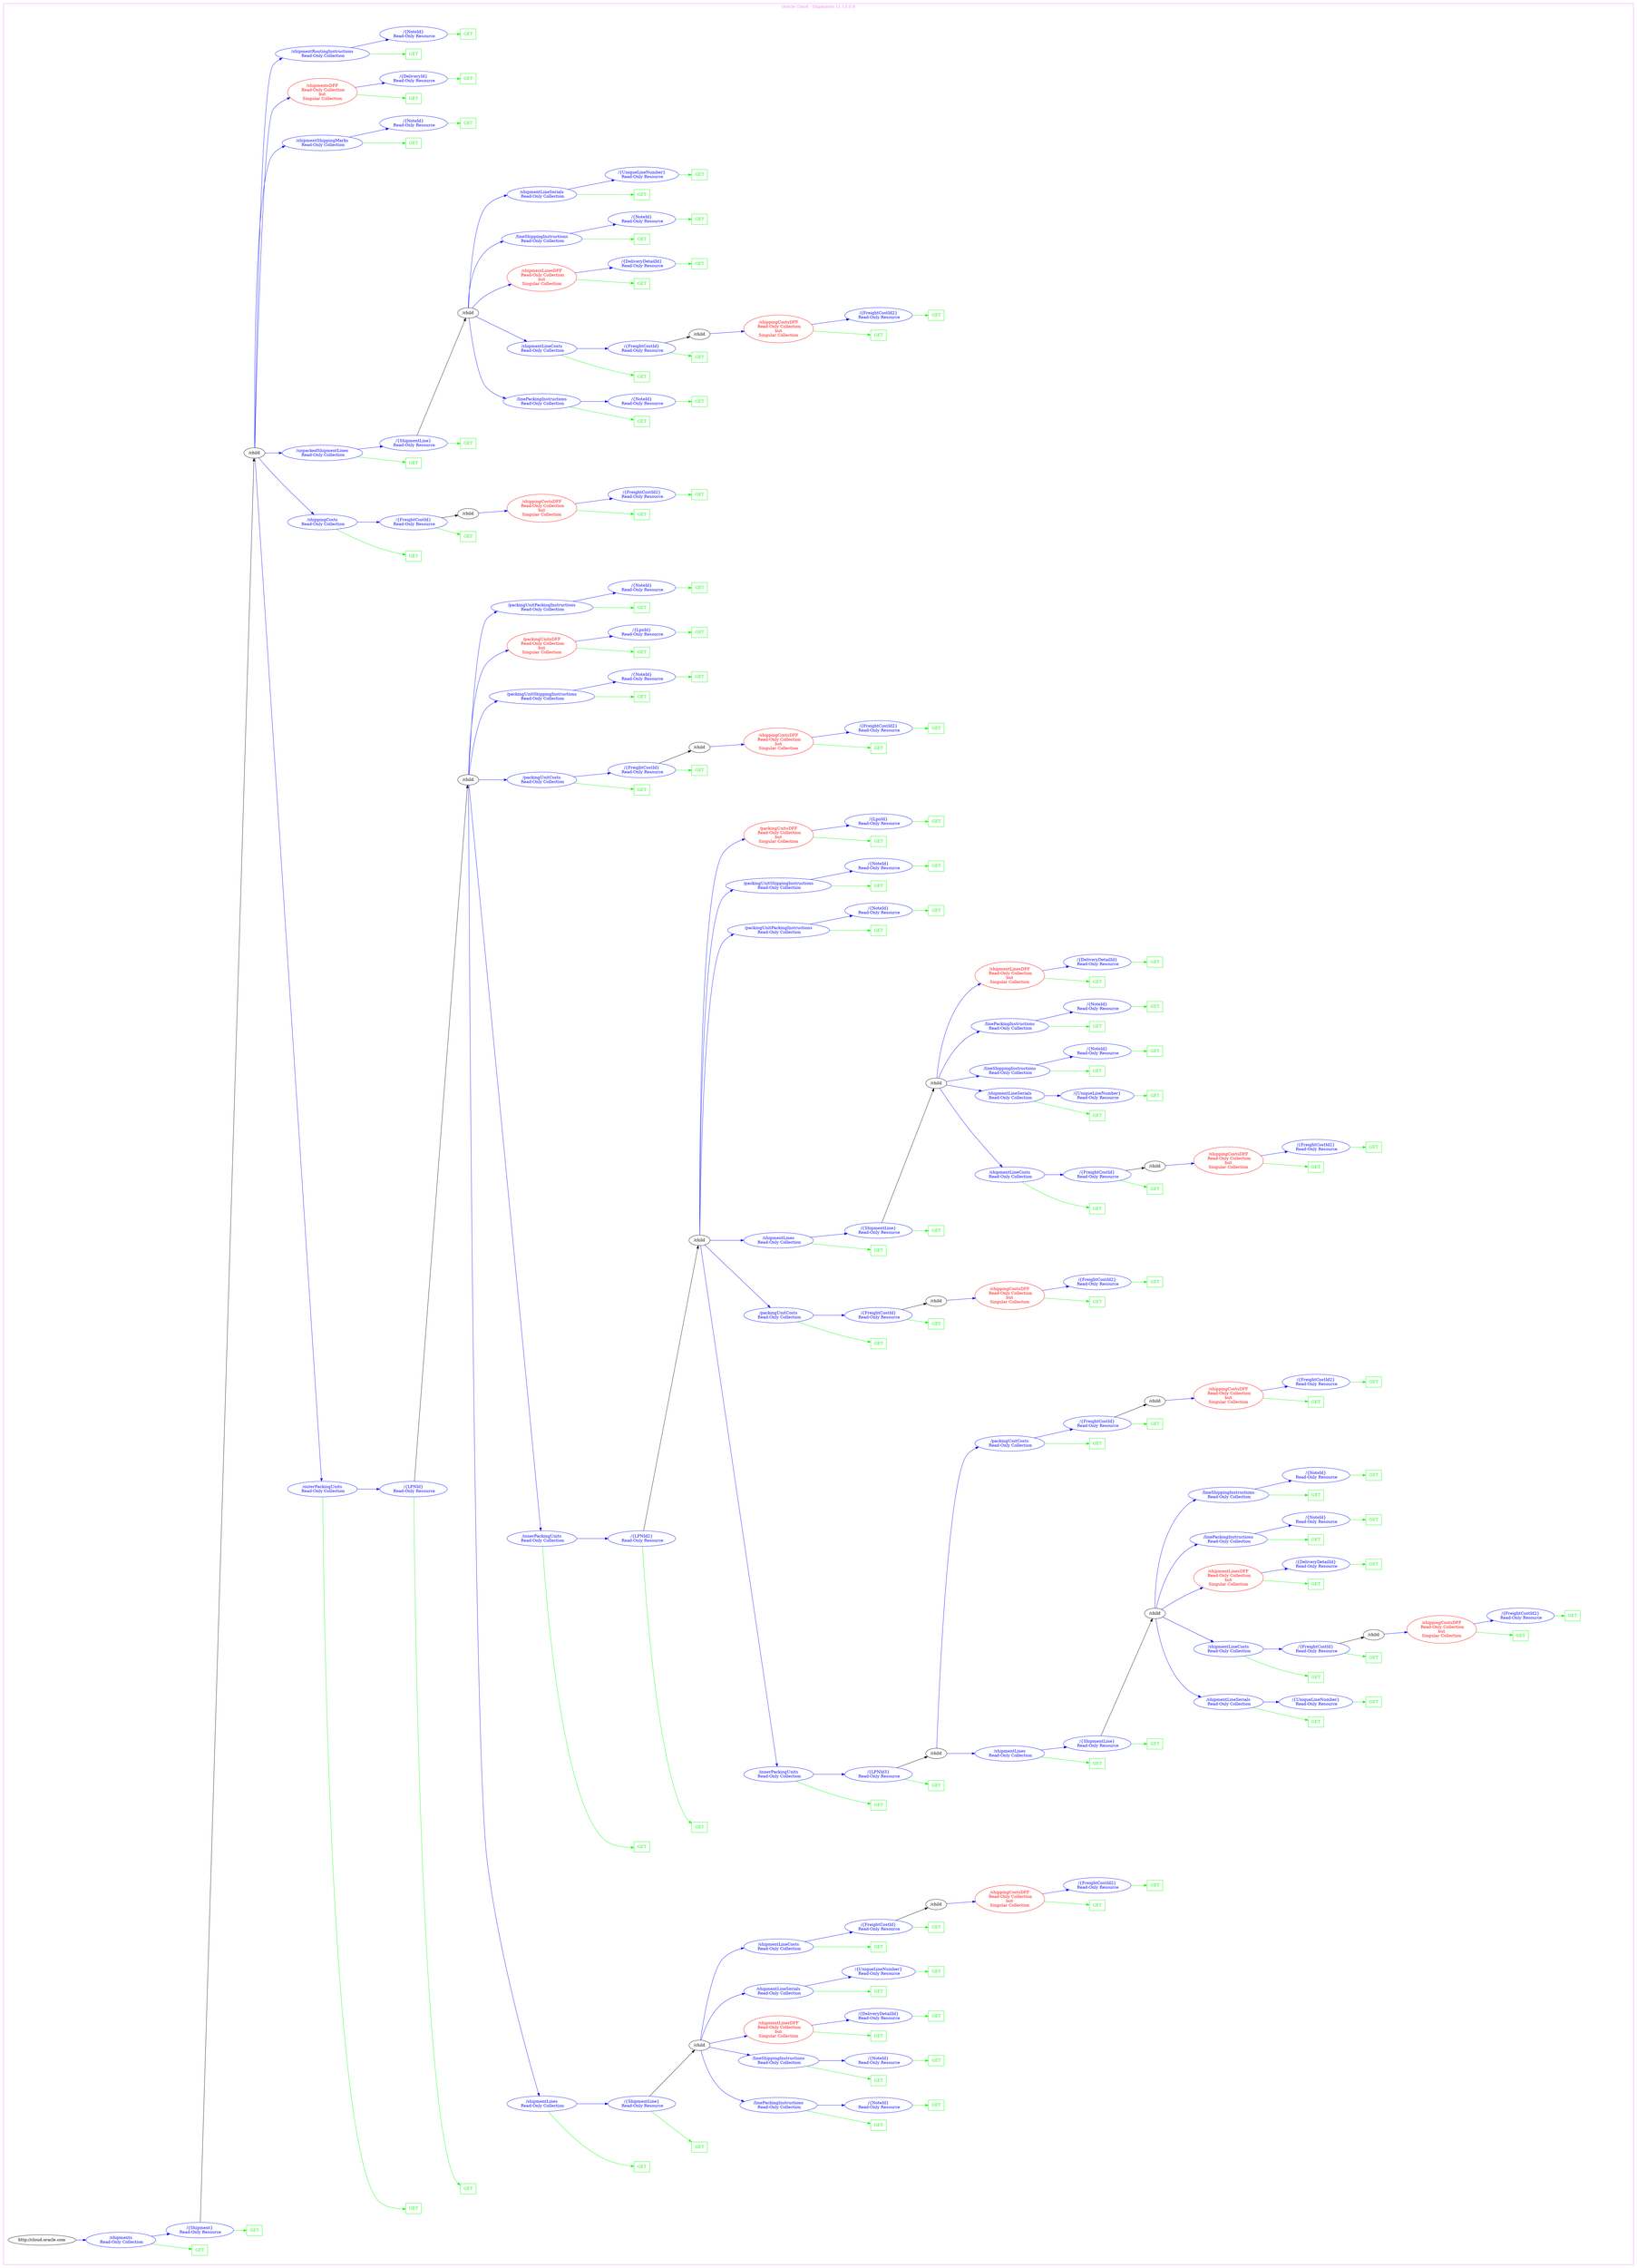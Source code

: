 digraph Cloud_Computing_REST_API {
rankdir="LR";
subgraph cluster_0 {
label="Oracle Cloud - Shipments 11.13.0.0"
color=violet
fontcolor=violet
subgraph cluster_1 {
label=""
color=white
fontcolor=white
node1 [label="http://cloud.oracle.com", shape="ellipse", color="black", fontcolor="black"]
node1 -> node2 [color="blue", fontcolor="blue"]
subgraph cluster_2 {
label=""
color=white
fontcolor=white
node2 [label="/shipments\n Read-Only Collection", shape="ellipse", color="blue", fontcolor="blue"]
node2 -> node3 [color="green", fontcolor="green"]
subgraph cluster_3 {
label=""
color=white
fontcolor=white
node3 [label="GET", shape="box", color="green", fontcolor="green"]
}
node2 -> node4 [color="blue", fontcolor="blue"]
subgraph cluster_4 {
label=""
color=white
fontcolor=white
node4 [label="/{Shipment}\n Read-Only Resource", shape="ellipse", color="blue", fontcolor="blue"]
node4 -> node5 [color="green", fontcolor="green"]
subgraph cluster_5 {
label=""
color=white
fontcolor=white
node5 [label="GET", shape="box", color="green", fontcolor="green"]
}
node4 -> node6 [color="black", fontcolor="black"]
subgraph cluster_6 {
label=""
color=white
fontcolor=white
node6 [label="/child", shape="ellipse", color="black", fontcolor="black"]
node6 -> node7 [color="blue", fontcolor="blue"]
subgraph cluster_7 {
label=""
color=white
fontcolor=white
node7 [label="/outerPackingUnits\n Read-Only Collection", shape="ellipse", color="blue", fontcolor="blue"]
node7 -> node8 [color="green", fontcolor="green"]
subgraph cluster_8 {
label=""
color=white
fontcolor=white
node8 [label="GET", shape="box", color="green", fontcolor="green"]
}
node7 -> node9 [color="blue", fontcolor="blue"]
subgraph cluster_9 {
label=""
color=white
fontcolor=white
node9 [label="/{LPNId}\n Read-Only Resource", shape="ellipse", color="blue", fontcolor="blue"]
node9 -> node10 [color="green", fontcolor="green"]
subgraph cluster_10 {
label=""
color=white
fontcolor=white
node10 [label="GET", shape="box", color="green", fontcolor="green"]
}
node9 -> node11 [color="black", fontcolor="black"]
subgraph cluster_11 {
label=""
color=white
fontcolor=white
node11 [label="/child", shape="ellipse", color="black", fontcolor="black"]
node11 -> node12 [color="blue", fontcolor="blue"]
subgraph cluster_12 {
label=""
color=white
fontcolor=white
node12 [label="/shipmentLines\n Read-Only Collection", shape="ellipse", color="blue", fontcolor="blue"]
node12 -> node13 [color="green", fontcolor="green"]
subgraph cluster_13 {
label=""
color=white
fontcolor=white
node13 [label="GET", shape="box", color="green", fontcolor="green"]
}
node12 -> node14 [color="blue", fontcolor="blue"]
subgraph cluster_14 {
label=""
color=white
fontcolor=white
node14 [label="/{ShipmentLine}\n Read-Only Resource", shape="ellipse", color="blue", fontcolor="blue"]
node14 -> node15 [color="green", fontcolor="green"]
subgraph cluster_15 {
label=""
color=white
fontcolor=white
node15 [label="GET", shape="box", color="green", fontcolor="green"]
}
node14 -> node16 [color="black", fontcolor="black"]
subgraph cluster_16 {
label=""
color=white
fontcolor=white
node16 [label="/child", shape="ellipse", color="black", fontcolor="black"]
node16 -> node17 [color="blue", fontcolor="blue"]
subgraph cluster_17 {
label=""
color=white
fontcolor=white
node17 [label="/linePackingInstructions\n Read-Only Collection", shape="ellipse", color="blue", fontcolor="blue"]
node17 -> node18 [color="green", fontcolor="green"]
subgraph cluster_18 {
label=""
color=white
fontcolor=white
node18 [label="GET", shape="box", color="green", fontcolor="green"]
}
node17 -> node19 [color="blue", fontcolor="blue"]
subgraph cluster_19 {
label=""
color=white
fontcolor=white
node19 [label="/{NoteId}\n Read-Only Resource", shape="ellipse", color="blue", fontcolor="blue"]
node19 -> node20 [color="green", fontcolor="green"]
subgraph cluster_20 {
label=""
color=white
fontcolor=white
node20 [label="GET", shape="box", color="green", fontcolor="green"]
}
}
}
node16 -> node21 [color="blue", fontcolor="blue"]
subgraph cluster_21 {
label=""
color=white
fontcolor=white
node21 [label="/lineShippingInstructions\n Read-Only Collection", shape="ellipse", color="blue", fontcolor="blue"]
node21 -> node22 [color="green", fontcolor="green"]
subgraph cluster_22 {
label=""
color=white
fontcolor=white
node22 [label="GET", shape="box", color="green", fontcolor="green"]
}
node21 -> node23 [color="blue", fontcolor="blue"]
subgraph cluster_23 {
label=""
color=white
fontcolor=white
node23 [label="/{NoteId}\n Read-Only Resource", shape="ellipse", color="blue", fontcolor="blue"]
node23 -> node24 [color="green", fontcolor="green"]
subgraph cluster_24 {
label=""
color=white
fontcolor=white
node24 [label="GET", shape="box", color="green", fontcolor="green"]
}
}
}
node16 -> node25 [color="blue", fontcolor="blue"]
subgraph cluster_25 {
label=""
color=white
fontcolor=white
node25 [label="/shipmentLinesDFF\n Read-Only Collection\nbut\nSingular Collection", shape="ellipse", color="red", fontcolor="red"]
node25 -> node26 [color="green", fontcolor="green"]
subgraph cluster_26 {
label=""
color=white
fontcolor=white
node26 [label="GET", shape="box", color="green", fontcolor="green"]
}
node25 -> node27 [color="blue", fontcolor="blue"]
subgraph cluster_27 {
label=""
color=white
fontcolor=white
node27 [label="/{DeliveryDetailId}\n Read-Only Resource", shape="ellipse", color="blue", fontcolor="blue"]
node27 -> node28 [color="green", fontcolor="green"]
subgraph cluster_28 {
label=""
color=white
fontcolor=white
node28 [label="GET", shape="box", color="green", fontcolor="green"]
}
}
}
node16 -> node29 [color="blue", fontcolor="blue"]
subgraph cluster_29 {
label=""
color=white
fontcolor=white
node29 [label="/shipmentLineSerials\n Read-Only Collection", shape="ellipse", color="blue", fontcolor="blue"]
node29 -> node30 [color="green", fontcolor="green"]
subgraph cluster_30 {
label=""
color=white
fontcolor=white
node30 [label="GET", shape="box", color="green", fontcolor="green"]
}
node29 -> node31 [color="blue", fontcolor="blue"]
subgraph cluster_31 {
label=""
color=white
fontcolor=white
node31 [label="/{UniqueLineNumber}\n Read-Only Resource", shape="ellipse", color="blue", fontcolor="blue"]
node31 -> node32 [color="green", fontcolor="green"]
subgraph cluster_32 {
label=""
color=white
fontcolor=white
node32 [label="GET", shape="box", color="green", fontcolor="green"]
}
}
}
node16 -> node33 [color="blue", fontcolor="blue"]
subgraph cluster_33 {
label=""
color=white
fontcolor=white
node33 [label="/shipmentLineCosts\n Read-Only Collection", shape="ellipse", color="blue", fontcolor="blue"]
node33 -> node34 [color="green", fontcolor="green"]
subgraph cluster_34 {
label=""
color=white
fontcolor=white
node34 [label="GET", shape="box", color="green", fontcolor="green"]
}
node33 -> node35 [color="blue", fontcolor="blue"]
subgraph cluster_35 {
label=""
color=white
fontcolor=white
node35 [label="/{FreightCostId}\n Read-Only Resource", shape="ellipse", color="blue", fontcolor="blue"]
node35 -> node36 [color="green", fontcolor="green"]
subgraph cluster_36 {
label=""
color=white
fontcolor=white
node36 [label="GET", shape="box", color="green", fontcolor="green"]
}
node35 -> node37 [color="black", fontcolor="black"]
subgraph cluster_37 {
label=""
color=white
fontcolor=white
node37 [label="/child", shape="ellipse", color="black", fontcolor="black"]
node37 -> node38 [color="blue", fontcolor="blue"]
subgraph cluster_38 {
label=""
color=white
fontcolor=white
node38 [label="/shippingCostsDFF\n Read-Only Collection\nbut\nSingular Collection", shape="ellipse", color="red", fontcolor="red"]
node38 -> node39 [color="green", fontcolor="green"]
subgraph cluster_39 {
label=""
color=white
fontcolor=white
node39 [label="GET", shape="box", color="green", fontcolor="green"]
}
node38 -> node40 [color="blue", fontcolor="blue"]
subgraph cluster_40 {
label=""
color=white
fontcolor=white
node40 [label="/{FreightCostId2}\n Read-Only Resource", shape="ellipse", color="blue", fontcolor="blue"]
node40 -> node41 [color="green", fontcolor="green"]
subgraph cluster_41 {
label=""
color=white
fontcolor=white
node41 [label="GET", shape="box", color="green", fontcolor="green"]
}
}
}
}
}
}
}
}
}
node11 -> node42 [color="blue", fontcolor="blue"]
subgraph cluster_42 {
label=""
color=white
fontcolor=white
node42 [label="/innerPackingUnits\n Read-Only Collection", shape="ellipse", color="blue", fontcolor="blue"]
node42 -> node43 [color="green", fontcolor="green"]
subgraph cluster_43 {
label=""
color=white
fontcolor=white
node43 [label="GET", shape="box", color="green", fontcolor="green"]
}
node42 -> node44 [color="blue", fontcolor="blue"]
subgraph cluster_44 {
label=""
color=white
fontcolor=white
node44 [label="/{LPNId2}\n Read-Only Resource", shape="ellipse", color="blue", fontcolor="blue"]
node44 -> node45 [color="green", fontcolor="green"]
subgraph cluster_45 {
label=""
color=white
fontcolor=white
node45 [label="GET", shape="box", color="green", fontcolor="green"]
}
node44 -> node46 [color="black", fontcolor="black"]
subgraph cluster_46 {
label=""
color=white
fontcolor=white
node46 [label="/child", shape="ellipse", color="black", fontcolor="black"]
node46 -> node47 [color="blue", fontcolor="blue"]
subgraph cluster_47 {
label=""
color=white
fontcolor=white
node47 [label="/innerPackingUnits\n Read-Only Collection", shape="ellipse", color="blue", fontcolor="blue"]
node47 -> node48 [color="green", fontcolor="green"]
subgraph cluster_48 {
label=""
color=white
fontcolor=white
node48 [label="GET", shape="box", color="green", fontcolor="green"]
}
node47 -> node49 [color="blue", fontcolor="blue"]
subgraph cluster_49 {
label=""
color=white
fontcolor=white
node49 [label="/{LPNId3}\n Read-Only Resource", shape="ellipse", color="blue", fontcolor="blue"]
node49 -> node50 [color="green", fontcolor="green"]
subgraph cluster_50 {
label=""
color=white
fontcolor=white
node50 [label="GET", shape="box", color="green", fontcolor="green"]
}
node49 -> node51 [color="black", fontcolor="black"]
subgraph cluster_51 {
label=""
color=white
fontcolor=white
node51 [label="/child", shape="ellipse", color="black", fontcolor="black"]
node51 -> node52 [color="blue", fontcolor="blue"]
subgraph cluster_52 {
label=""
color=white
fontcolor=white
node52 [label="/shipmentLines\n Read-Only Collection", shape="ellipse", color="blue", fontcolor="blue"]
node52 -> node53 [color="green", fontcolor="green"]
subgraph cluster_53 {
label=""
color=white
fontcolor=white
node53 [label="GET", shape="box", color="green", fontcolor="green"]
}
node52 -> node54 [color="blue", fontcolor="blue"]
subgraph cluster_54 {
label=""
color=white
fontcolor=white
node54 [label="/{ShipmentLine}\n Read-Only Resource", shape="ellipse", color="blue", fontcolor="blue"]
node54 -> node55 [color="green", fontcolor="green"]
subgraph cluster_55 {
label=""
color=white
fontcolor=white
node55 [label="GET", shape="box", color="green", fontcolor="green"]
}
node54 -> node56 [color="black", fontcolor="black"]
subgraph cluster_56 {
label=""
color=white
fontcolor=white
node56 [label="/child", shape="ellipse", color="black", fontcolor="black"]
node56 -> node57 [color="blue", fontcolor="blue"]
subgraph cluster_57 {
label=""
color=white
fontcolor=white
node57 [label="/shipmentLineSerials\n Read-Only Collection", shape="ellipse", color="blue", fontcolor="blue"]
node57 -> node58 [color="green", fontcolor="green"]
subgraph cluster_58 {
label=""
color=white
fontcolor=white
node58 [label="GET", shape="box", color="green", fontcolor="green"]
}
node57 -> node59 [color="blue", fontcolor="blue"]
subgraph cluster_59 {
label=""
color=white
fontcolor=white
node59 [label="/{UniqueLineNumber}\n Read-Only Resource", shape="ellipse", color="blue", fontcolor="blue"]
node59 -> node60 [color="green", fontcolor="green"]
subgraph cluster_60 {
label=""
color=white
fontcolor=white
node60 [label="GET", shape="box", color="green", fontcolor="green"]
}
}
}
node56 -> node61 [color="blue", fontcolor="blue"]
subgraph cluster_61 {
label=""
color=white
fontcolor=white
node61 [label="/shipmentLineCosts\n Read-Only Collection", shape="ellipse", color="blue", fontcolor="blue"]
node61 -> node62 [color="green", fontcolor="green"]
subgraph cluster_62 {
label=""
color=white
fontcolor=white
node62 [label="GET", shape="box", color="green", fontcolor="green"]
}
node61 -> node63 [color="blue", fontcolor="blue"]
subgraph cluster_63 {
label=""
color=white
fontcolor=white
node63 [label="/{FreightCostId}\n Read-Only Resource", shape="ellipse", color="blue", fontcolor="blue"]
node63 -> node64 [color="green", fontcolor="green"]
subgraph cluster_64 {
label=""
color=white
fontcolor=white
node64 [label="GET", shape="box", color="green", fontcolor="green"]
}
node63 -> node65 [color="black", fontcolor="black"]
subgraph cluster_65 {
label=""
color=white
fontcolor=white
node65 [label="/child", shape="ellipse", color="black", fontcolor="black"]
node65 -> node66 [color="blue", fontcolor="blue"]
subgraph cluster_66 {
label=""
color=white
fontcolor=white
node66 [label="/shippingCostsDFF\n Read-Only Collection\nbut\nSingular Collection", shape="ellipse", color="red", fontcolor="red"]
node66 -> node67 [color="green", fontcolor="green"]
subgraph cluster_67 {
label=""
color=white
fontcolor=white
node67 [label="GET", shape="box", color="green", fontcolor="green"]
}
node66 -> node68 [color="blue", fontcolor="blue"]
subgraph cluster_68 {
label=""
color=white
fontcolor=white
node68 [label="/{FreightCostId2}\n Read-Only Resource", shape="ellipse", color="blue", fontcolor="blue"]
node68 -> node69 [color="green", fontcolor="green"]
subgraph cluster_69 {
label=""
color=white
fontcolor=white
node69 [label="GET", shape="box", color="green", fontcolor="green"]
}
}
}
}
}
}
node56 -> node70 [color="blue", fontcolor="blue"]
subgraph cluster_70 {
label=""
color=white
fontcolor=white
node70 [label="/shipmentLinesDFF\n Read-Only Collection\nbut\nSingular Collection", shape="ellipse", color="red", fontcolor="red"]
node70 -> node71 [color="green", fontcolor="green"]
subgraph cluster_71 {
label=""
color=white
fontcolor=white
node71 [label="GET", shape="box", color="green", fontcolor="green"]
}
node70 -> node72 [color="blue", fontcolor="blue"]
subgraph cluster_72 {
label=""
color=white
fontcolor=white
node72 [label="/{DeliveryDetailId}\n Read-Only Resource", shape="ellipse", color="blue", fontcolor="blue"]
node72 -> node73 [color="green", fontcolor="green"]
subgraph cluster_73 {
label=""
color=white
fontcolor=white
node73 [label="GET", shape="box", color="green", fontcolor="green"]
}
}
}
node56 -> node74 [color="blue", fontcolor="blue"]
subgraph cluster_74 {
label=""
color=white
fontcolor=white
node74 [label="/linePackingInstructions\n Read-Only Collection", shape="ellipse", color="blue", fontcolor="blue"]
node74 -> node75 [color="green", fontcolor="green"]
subgraph cluster_75 {
label=""
color=white
fontcolor=white
node75 [label="GET", shape="box", color="green", fontcolor="green"]
}
node74 -> node76 [color="blue", fontcolor="blue"]
subgraph cluster_76 {
label=""
color=white
fontcolor=white
node76 [label="/{NoteId}\n Read-Only Resource", shape="ellipse", color="blue", fontcolor="blue"]
node76 -> node77 [color="green", fontcolor="green"]
subgraph cluster_77 {
label=""
color=white
fontcolor=white
node77 [label="GET", shape="box", color="green", fontcolor="green"]
}
}
}
node56 -> node78 [color="blue", fontcolor="blue"]
subgraph cluster_78 {
label=""
color=white
fontcolor=white
node78 [label="/lineShippingInstructions\n Read-Only Collection", shape="ellipse", color="blue", fontcolor="blue"]
node78 -> node79 [color="green", fontcolor="green"]
subgraph cluster_79 {
label=""
color=white
fontcolor=white
node79 [label="GET", shape="box", color="green", fontcolor="green"]
}
node78 -> node80 [color="blue", fontcolor="blue"]
subgraph cluster_80 {
label=""
color=white
fontcolor=white
node80 [label="/{NoteId}\n Read-Only Resource", shape="ellipse", color="blue", fontcolor="blue"]
node80 -> node81 [color="green", fontcolor="green"]
subgraph cluster_81 {
label=""
color=white
fontcolor=white
node81 [label="GET", shape="box", color="green", fontcolor="green"]
}
}
}
}
}
}
node51 -> node82 [color="blue", fontcolor="blue"]
subgraph cluster_82 {
label=""
color=white
fontcolor=white
node82 [label="/packingUnitCosts\n Read-Only Collection", shape="ellipse", color="blue", fontcolor="blue"]
node82 -> node83 [color="green", fontcolor="green"]
subgraph cluster_83 {
label=""
color=white
fontcolor=white
node83 [label="GET", shape="box", color="green", fontcolor="green"]
}
node82 -> node84 [color="blue", fontcolor="blue"]
subgraph cluster_84 {
label=""
color=white
fontcolor=white
node84 [label="/{FreightCostId}\n Read-Only Resource", shape="ellipse", color="blue", fontcolor="blue"]
node84 -> node85 [color="green", fontcolor="green"]
subgraph cluster_85 {
label=""
color=white
fontcolor=white
node85 [label="GET", shape="box", color="green", fontcolor="green"]
}
node84 -> node86 [color="black", fontcolor="black"]
subgraph cluster_86 {
label=""
color=white
fontcolor=white
node86 [label="/child", shape="ellipse", color="black", fontcolor="black"]
node86 -> node87 [color="blue", fontcolor="blue"]
subgraph cluster_87 {
label=""
color=white
fontcolor=white
node87 [label="/shippingCostsDFF\n Read-Only Collection\nbut\nSingular Collection", shape="ellipse", color="red", fontcolor="red"]
node87 -> node88 [color="green", fontcolor="green"]
subgraph cluster_88 {
label=""
color=white
fontcolor=white
node88 [label="GET", shape="box", color="green", fontcolor="green"]
}
node87 -> node89 [color="blue", fontcolor="blue"]
subgraph cluster_89 {
label=""
color=white
fontcolor=white
node89 [label="/{FreightCostId2}\n Read-Only Resource", shape="ellipse", color="blue", fontcolor="blue"]
node89 -> node90 [color="green", fontcolor="green"]
subgraph cluster_90 {
label=""
color=white
fontcolor=white
node90 [label="GET", shape="box", color="green", fontcolor="green"]
}
}
}
}
}
}
}
}
}
node46 -> node91 [color="blue", fontcolor="blue"]
subgraph cluster_91 {
label=""
color=white
fontcolor=white
node91 [label="/packingUnitCosts\n Read-Only Collection", shape="ellipse", color="blue", fontcolor="blue"]
node91 -> node92 [color="green", fontcolor="green"]
subgraph cluster_92 {
label=""
color=white
fontcolor=white
node92 [label="GET", shape="box", color="green", fontcolor="green"]
}
node91 -> node93 [color="blue", fontcolor="blue"]
subgraph cluster_93 {
label=""
color=white
fontcolor=white
node93 [label="/{FreightCostId}\n Read-Only Resource", shape="ellipse", color="blue", fontcolor="blue"]
node93 -> node94 [color="green", fontcolor="green"]
subgraph cluster_94 {
label=""
color=white
fontcolor=white
node94 [label="GET", shape="box", color="green", fontcolor="green"]
}
node93 -> node95 [color="black", fontcolor="black"]
subgraph cluster_95 {
label=""
color=white
fontcolor=white
node95 [label="/child", shape="ellipse", color="black", fontcolor="black"]
node95 -> node96 [color="blue", fontcolor="blue"]
subgraph cluster_96 {
label=""
color=white
fontcolor=white
node96 [label="/shippingCostsDFF\n Read-Only Collection\nbut\nSingular Collection", shape="ellipse", color="red", fontcolor="red"]
node96 -> node97 [color="green", fontcolor="green"]
subgraph cluster_97 {
label=""
color=white
fontcolor=white
node97 [label="GET", shape="box", color="green", fontcolor="green"]
}
node96 -> node98 [color="blue", fontcolor="blue"]
subgraph cluster_98 {
label=""
color=white
fontcolor=white
node98 [label="/{FreightCostId2}\n Read-Only Resource", shape="ellipse", color="blue", fontcolor="blue"]
node98 -> node99 [color="green", fontcolor="green"]
subgraph cluster_99 {
label=""
color=white
fontcolor=white
node99 [label="GET", shape="box", color="green", fontcolor="green"]
}
}
}
}
}
}
node46 -> node100 [color="blue", fontcolor="blue"]
subgraph cluster_100 {
label=""
color=white
fontcolor=white
node100 [label="/shipmentLines\n Read-Only Collection", shape="ellipse", color="blue", fontcolor="blue"]
node100 -> node101 [color="green", fontcolor="green"]
subgraph cluster_101 {
label=""
color=white
fontcolor=white
node101 [label="GET", shape="box", color="green", fontcolor="green"]
}
node100 -> node102 [color="blue", fontcolor="blue"]
subgraph cluster_102 {
label=""
color=white
fontcolor=white
node102 [label="/{ShipmentLine}\n Read-Only Resource", shape="ellipse", color="blue", fontcolor="blue"]
node102 -> node103 [color="green", fontcolor="green"]
subgraph cluster_103 {
label=""
color=white
fontcolor=white
node103 [label="GET", shape="box", color="green", fontcolor="green"]
}
node102 -> node104 [color="black", fontcolor="black"]
subgraph cluster_104 {
label=""
color=white
fontcolor=white
node104 [label="/child", shape="ellipse", color="black", fontcolor="black"]
node104 -> node105 [color="blue", fontcolor="blue"]
subgraph cluster_105 {
label=""
color=white
fontcolor=white
node105 [label="/shipmentLineCosts\n Read-Only Collection", shape="ellipse", color="blue", fontcolor="blue"]
node105 -> node106 [color="green", fontcolor="green"]
subgraph cluster_106 {
label=""
color=white
fontcolor=white
node106 [label="GET", shape="box", color="green", fontcolor="green"]
}
node105 -> node107 [color="blue", fontcolor="blue"]
subgraph cluster_107 {
label=""
color=white
fontcolor=white
node107 [label="/{FreightCostId}\n Read-Only Resource", shape="ellipse", color="blue", fontcolor="blue"]
node107 -> node108 [color="green", fontcolor="green"]
subgraph cluster_108 {
label=""
color=white
fontcolor=white
node108 [label="GET", shape="box", color="green", fontcolor="green"]
}
node107 -> node109 [color="black", fontcolor="black"]
subgraph cluster_109 {
label=""
color=white
fontcolor=white
node109 [label="/child", shape="ellipse", color="black", fontcolor="black"]
node109 -> node110 [color="blue", fontcolor="blue"]
subgraph cluster_110 {
label=""
color=white
fontcolor=white
node110 [label="/shippingCostsDFF\n Read-Only Collection\nbut\nSingular Collection", shape="ellipse", color="red", fontcolor="red"]
node110 -> node111 [color="green", fontcolor="green"]
subgraph cluster_111 {
label=""
color=white
fontcolor=white
node111 [label="GET", shape="box", color="green", fontcolor="green"]
}
node110 -> node112 [color="blue", fontcolor="blue"]
subgraph cluster_112 {
label=""
color=white
fontcolor=white
node112 [label="/{FreightCostId2}\n Read-Only Resource", shape="ellipse", color="blue", fontcolor="blue"]
node112 -> node113 [color="green", fontcolor="green"]
subgraph cluster_113 {
label=""
color=white
fontcolor=white
node113 [label="GET", shape="box", color="green", fontcolor="green"]
}
}
}
}
}
}
node104 -> node114 [color="blue", fontcolor="blue"]
subgraph cluster_114 {
label=""
color=white
fontcolor=white
node114 [label="/shipmentLineSerials\n Read-Only Collection", shape="ellipse", color="blue", fontcolor="blue"]
node114 -> node115 [color="green", fontcolor="green"]
subgraph cluster_115 {
label=""
color=white
fontcolor=white
node115 [label="GET", shape="box", color="green", fontcolor="green"]
}
node114 -> node116 [color="blue", fontcolor="blue"]
subgraph cluster_116 {
label=""
color=white
fontcolor=white
node116 [label="/{UniqueLineNumber}\n Read-Only Resource", shape="ellipse", color="blue", fontcolor="blue"]
node116 -> node117 [color="green", fontcolor="green"]
subgraph cluster_117 {
label=""
color=white
fontcolor=white
node117 [label="GET", shape="box", color="green", fontcolor="green"]
}
}
}
node104 -> node118 [color="blue", fontcolor="blue"]
subgraph cluster_118 {
label=""
color=white
fontcolor=white
node118 [label="/lineShippingInstructions\n Read-Only Collection", shape="ellipse", color="blue", fontcolor="blue"]
node118 -> node119 [color="green", fontcolor="green"]
subgraph cluster_119 {
label=""
color=white
fontcolor=white
node119 [label="GET", shape="box", color="green", fontcolor="green"]
}
node118 -> node120 [color="blue", fontcolor="blue"]
subgraph cluster_120 {
label=""
color=white
fontcolor=white
node120 [label="/{NoteId}\n Read-Only Resource", shape="ellipse", color="blue", fontcolor="blue"]
node120 -> node121 [color="green", fontcolor="green"]
subgraph cluster_121 {
label=""
color=white
fontcolor=white
node121 [label="GET", shape="box", color="green", fontcolor="green"]
}
}
}
node104 -> node122 [color="blue", fontcolor="blue"]
subgraph cluster_122 {
label=""
color=white
fontcolor=white
node122 [label="/linePackingInstructions\n Read-Only Collection", shape="ellipse", color="blue", fontcolor="blue"]
node122 -> node123 [color="green", fontcolor="green"]
subgraph cluster_123 {
label=""
color=white
fontcolor=white
node123 [label="GET", shape="box", color="green", fontcolor="green"]
}
node122 -> node124 [color="blue", fontcolor="blue"]
subgraph cluster_124 {
label=""
color=white
fontcolor=white
node124 [label="/{NoteId}\n Read-Only Resource", shape="ellipse", color="blue", fontcolor="blue"]
node124 -> node125 [color="green", fontcolor="green"]
subgraph cluster_125 {
label=""
color=white
fontcolor=white
node125 [label="GET", shape="box", color="green", fontcolor="green"]
}
}
}
node104 -> node126 [color="blue", fontcolor="blue"]
subgraph cluster_126 {
label=""
color=white
fontcolor=white
node126 [label="/shipmentLinesDFF\n Read-Only Collection\nbut\nSingular Collection", shape="ellipse", color="red", fontcolor="red"]
node126 -> node127 [color="green", fontcolor="green"]
subgraph cluster_127 {
label=""
color=white
fontcolor=white
node127 [label="GET", shape="box", color="green", fontcolor="green"]
}
node126 -> node128 [color="blue", fontcolor="blue"]
subgraph cluster_128 {
label=""
color=white
fontcolor=white
node128 [label="/{DeliveryDetailId}\n Read-Only Resource", shape="ellipse", color="blue", fontcolor="blue"]
node128 -> node129 [color="green", fontcolor="green"]
subgraph cluster_129 {
label=""
color=white
fontcolor=white
node129 [label="GET", shape="box", color="green", fontcolor="green"]
}
}
}
}
}
}
node46 -> node130 [color="blue", fontcolor="blue"]
subgraph cluster_130 {
label=""
color=white
fontcolor=white
node130 [label="/packingUnitPackingInstructions\n Read-Only Collection", shape="ellipse", color="blue", fontcolor="blue"]
node130 -> node131 [color="green", fontcolor="green"]
subgraph cluster_131 {
label=""
color=white
fontcolor=white
node131 [label="GET", shape="box", color="green", fontcolor="green"]
}
node130 -> node132 [color="blue", fontcolor="blue"]
subgraph cluster_132 {
label=""
color=white
fontcolor=white
node132 [label="/{NoteId}\n Read-Only Resource", shape="ellipse", color="blue", fontcolor="blue"]
node132 -> node133 [color="green", fontcolor="green"]
subgraph cluster_133 {
label=""
color=white
fontcolor=white
node133 [label="GET", shape="box", color="green", fontcolor="green"]
}
}
}
node46 -> node134 [color="blue", fontcolor="blue"]
subgraph cluster_134 {
label=""
color=white
fontcolor=white
node134 [label="/packingUnitShippingInstructions\n Read-Only Collection", shape="ellipse", color="blue", fontcolor="blue"]
node134 -> node135 [color="green", fontcolor="green"]
subgraph cluster_135 {
label=""
color=white
fontcolor=white
node135 [label="GET", shape="box", color="green", fontcolor="green"]
}
node134 -> node136 [color="blue", fontcolor="blue"]
subgraph cluster_136 {
label=""
color=white
fontcolor=white
node136 [label="/{NoteId}\n Read-Only Resource", shape="ellipse", color="blue", fontcolor="blue"]
node136 -> node137 [color="green", fontcolor="green"]
subgraph cluster_137 {
label=""
color=white
fontcolor=white
node137 [label="GET", shape="box", color="green", fontcolor="green"]
}
}
}
node46 -> node138 [color="blue", fontcolor="blue"]
subgraph cluster_138 {
label=""
color=white
fontcolor=white
node138 [label="/packingUnitsDFF\n Read-Only Collection\nbut\nSingular Collection", shape="ellipse", color="red", fontcolor="red"]
node138 -> node139 [color="green", fontcolor="green"]
subgraph cluster_139 {
label=""
color=white
fontcolor=white
node139 [label="GET", shape="box", color="green", fontcolor="green"]
}
node138 -> node140 [color="blue", fontcolor="blue"]
subgraph cluster_140 {
label=""
color=white
fontcolor=white
node140 [label="/{LpnId}\n Read-Only Resource", shape="ellipse", color="blue", fontcolor="blue"]
node140 -> node141 [color="green", fontcolor="green"]
subgraph cluster_141 {
label=""
color=white
fontcolor=white
node141 [label="GET", shape="box", color="green", fontcolor="green"]
}
}
}
}
}
}
node11 -> node142 [color="blue", fontcolor="blue"]
subgraph cluster_142 {
label=""
color=white
fontcolor=white
node142 [label="/packingUnitCosts\n Read-Only Collection", shape="ellipse", color="blue", fontcolor="blue"]
node142 -> node143 [color="green", fontcolor="green"]
subgraph cluster_143 {
label=""
color=white
fontcolor=white
node143 [label="GET", shape="box", color="green", fontcolor="green"]
}
node142 -> node144 [color="blue", fontcolor="blue"]
subgraph cluster_144 {
label=""
color=white
fontcolor=white
node144 [label="/{FreightCostId}\n Read-Only Resource", shape="ellipse", color="blue", fontcolor="blue"]
node144 -> node145 [color="green", fontcolor="green"]
subgraph cluster_145 {
label=""
color=white
fontcolor=white
node145 [label="GET", shape="box", color="green", fontcolor="green"]
}
node144 -> node146 [color="black", fontcolor="black"]
subgraph cluster_146 {
label=""
color=white
fontcolor=white
node146 [label="/child", shape="ellipse", color="black", fontcolor="black"]
node146 -> node147 [color="blue", fontcolor="blue"]
subgraph cluster_147 {
label=""
color=white
fontcolor=white
node147 [label="/shippingCostsDFF\n Read-Only Collection\nbut\nSingular Collection", shape="ellipse", color="red", fontcolor="red"]
node147 -> node148 [color="green", fontcolor="green"]
subgraph cluster_148 {
label=""
color=white
fontcolor=white
node148 [label="GET", shape="box", color="green", fontcolor="green"]
}
node147 -> node149 [color="blue", fontcolor="blue"]
subgraph cluster_149 {
label=""
color=white
fontcolor=white
node149 [label="/{FreightCostId2}\n Read-Only Resource", shape="ellipse", color="blue", fontcolor="blue"]
node149 -> node150 [color="green", fontcolor="green"]
subgraph cluster_150 {
label=""
color=white
fontcolor=white
node150 [label="GET", shape="box", color="green", fontcolor="green"]
}
}
}
}
}
}
node11 -> node151 [color="blue", fontcolor="blue"]
subgraph cluster_151 {
label=""
color=white
fontcolor=white
node151 [label="/packingUnitShippingInstructions\n Read-Only Collection", shape="ellipse", color="blue", fontcolor="blue"]
node151 -> node152 [color="green", fontcolor="green"]
subgraph cluster_152 {
label=""
color=white
fontcolor=white
node152 [label="GET", shape="box", color="green", fontcolor="green"]
}
node151 -> node153 [color="blue", fontcolor="blue"]
subgraph cluster_153 {
label=""
color=white
fontcolor=white
node153 [label="/{NoteId}\n Read-Only Resource", shape="ellipse", color="blue", fontcolor="blue"]
node153 -> node154 [color="green", fontcolor="green"]
subgraph cluster_154 {
label=""
color=white
fontcolor=white
node154 [label="GET", shape="box", color="green", fontcolor="green"]
}
}
}
node11 -> node155 [color="blue", fontcolor="blue"]
subgraph cluster_155 {
label=""
color=white
fontcolor=white
node155 [label="/packingUnitsDFF\n Read-Only Collection\nbut\nSingular Collection", shape="ellipse", color="red", fontcolor="red"]
node155 -> node156 [color="green", fontcolor="green"]
subgraph cluster_156 {
label=""
color=white
fontcolor=white
node156 [label="GET", shape="box", color="green", fontcolor="green"]
}
node155 -> node157 [color="blue", fontcolor="blue"]
subgraph cluster_157 {
label=""
color=white
fontcolor=white
node157 [label="/{LpnId}\n Read-Only Resource", shape="ellipse", color="blue", fontcolor="blue"]
node157 -> node158 [color="green", fontcolor="green"]
subgraph cluster_158 {
label=""
color=white
fontcolor=white
node158 [label="GET", shape="box", color="green", fontcolor="green"]
}
}
}
node11 -> node159 [color="blue", fontcolor="blue"]
subgraph cluster_159 {
label=""
color=white
fontcolor=white
node159 [label="/packingUnitPackingInstructions\n Read-Only Collection", shape="ellipse", color="blue", fontcolor="blue"]
node159 -> node160 [color="green", fontcolor="green"]
subgraph cluster_160 {
label=""
color=white
fontcolor=white
node160 [label="GET", shape="box", color="green", fontcolor="green"]
}
node159 -> node161 [color="blue", fontcolor="blue"]
subgraph cluster_161 {
label=""
color=white
fontcolor=white
node161 [label="/{NoteId}\n Read-Only Resource", shape="ellipse", color="blue", fontcolor="blue"]
node161 -> node162 [color="green", fontcolor="green"]
subgraph cluster_162 {
label=""
color=white
fontcolor=white
node162 [label="GET", shape="box", color="green", fontcolor="green"]
}
}
}
}
}
}
node6 -> node163 [color="blue", fontcolor="blue"]
subgraph cluster_163 {
label=""
color=white
fontcolor=white
node163 [label="/shippingCosts\n Read-Only Collection", shape="ellipse", color="blue", fontcolor="blue"]
node163 -> node164 [color="green", fontcolor="green"]
subgraph cluster_164 {
label=""
color=white
fontcolor=white
node164 [label="GET", shape="box", color="green", fontcolor="green"]
}
node163 -> node165 [color="blue", fontcolor="blue"]
subgraph cluster_165 {
label=""
color=white
fontcolor=white
node165 [label="/{FreightCostId}\n Read-Only Resource", shape="ellipse", color="blue", fontcolor="blue"]
node165 -> node166 [color="green", fontcolor="green"]
subgraph cluster_166 {
label=""
color=white
fontcolor=white
node166 [label="GET", shape="box", color="green", fontcolor="green"]
}
node165 -> node167 [color="black", fontcolor="black"]
subgraph cluster_167 {
label=""
color=white
fontcolor=white
node167 [label="/child", shape="ellipse", color="black", fontcolor="black"]
node167 -> node168 [color="blue", fontcolor="blue"]
subgraph cluster_168 {
label=""
color=white
fontcolor=white
node168 [label="/shippingCostsDFF\n Read-Only Collection\nbut\nSingular Collection", shape="ellipse", color="red", fontcolor="red"]
node168 -> node169 [color="green", fontcolor="green"]
subgraph cluster_169 {
label=""
color=white
fontcolor=white
node169 [label="GET", shape="box", color="green", fontcolor="green"]
}
node168 -> node170 [color="blue", fontcolor="blue"]
subgraph cluster_170 {
label=""
color=white
fontcolor=white
node170 [label="/{FreightCostId2}\n Read-Only Resource", shape="ellipse", color="blue", fontcolor="blue"]
node170 -> node171 [color="green", fontcolor="green"]
subgraph cluster_171 {
label=""
color=white
fontcolor=white
node171 [label="GET", shape="box", color="green", fontcolor="green"]
}
}
}
}
}
}
node6 -> node172 [color="blue", fontcolor="blue"]
subgraph cluster_172 {
label=""
color=white
fontcolor=white
node172 [label="/unpackedShipmentLines\n Read-Only Collection", shape="ellipse", color="blue", fontcolor="blue"]
node172 -> node173 [color="green", fontcolor="green"]
subgraph cluster_173 {
label=""
color=white
fontcolor=white
node173 [label="GET", shape="box", color="green", fontcolor="green"]
}
node172 -> node174 [color="blue", fontcolor="blue"]
subgraph cluster_174 {
label=""
color=white
fontcolor=white
node174 [label="/{ShipmentLine}\n Read-Only Resource", shape="ellipse", color="blue", fontcolor="blue"]
node174 -> node175 [color="green", fontcolor="green"]
subgraph cluster_175 {
label=""
color=white
fontcolor=white
node175 [label="GET", shape="box", color="green", fontcolor="green"]
}
node174 -> node176 [color="black", fontcolor="black"]
subgraph cluster_176 {
label=""
color=white
fontcolor=white
node176 [label="/child", shape="ellipse", color="black", fontcolor="black"]
node176 -> node177 [color="blue", fontcolor="blue"]
subgraph cluster_177 {
label=""
color=white
fontcolor=white
node177 [label="/linePackingInstructions\n Read-Only Collection", shape="ellipse", color="blue", fontcolor="blue"]
node177 -> node178 [color="green", fontcolor="green"]
subgraph cluster_178 {
label=""
color=white
fontcolor=white
node178 [label="GET", shape="box", color="green", fontcolor="green"]
}
node177 -> node179 [color="blue", fontcolor="blue"]
subgraph cluster_179 {
label=""
color=white
fontcolor=white
node179 [label="/{NoteId}\n Read-Only Resource", shape="ellipse", color="blue", fontcolor="blue"]
node179 -> node180 [color="green", fontcolor="green"]
subgraph cluster_180 {
label=""
color=white
fontcolor=white
node180 [label="GET", shape="box", color="green", fontcolor="green"]
}
}
}
node176 -> node181 [color="blue", fontcolor="blue"]
subgraph cluster_181 {
label=""
color=white
fontcolor=white
node181 [label="/shipmentLineCosts\n Read-Only Collection", shape="ellipse", color="blue", fontcolor="blue"]
node181 -> node182 [color="green", fontcolor="green"]
subgraph cluster_182 {
label=""
color=white
fontcolor=white
node182 [label="GET", shape="box", color="green", fontcolor="green"]
}
node181 -> node183 [color="blue", fontcolor="blue"]
subgraph cluster_183 {
label=""
color=white
fontcolor=white
node183 [label="/{FreightCostId}\n Read-Only Resource", shape="ellipse", color="blue", fontcolor="blue"]
node183 -> node184 [color="green", fontcolor="green"]
subgraph cluster_184 {
label=""
color=white
fontcolor=white
node184 [label="GET", shape="box", color="green", fontcolor="green"]
}
node183 -> node185 [color="black", fontcolor="black"]
subgraph cluster_185 {
label=""
color=white
fontcolor=white
node185 [label="/child", shape="ellipse", color="black", fontcolor="black"]
node185 -> node186 [color="blue", fontcolor="blue"]
subgraph cluster_186 {
label=""
color=white
fontcolor=white
node186 [label="/shippingCostsDFF\n Read-Only Collection\nbut\nSingular Collection", shape="ellipse", color="red", fontcolor="red"]
node186 -> node187 [color="green", fontcolor="green"]
subgraph cluster_187 {
label=""
color=white
fontcolor=white
node187 [label="GET", shape="box", color="green", fontcolor="green"]
}
node186 -> node188 [color="blue", fontcolor="blue"]
subgraph cluster_188 {
label=""
color=white
fontcolor=white
node188 [label="/{FreightCostId2}\n Read-Only Resource", shape="ellipse", color="blue", fontcolor="blue"]
node188 -> node189 [color="green", fontcolor="green"]
subgraph cluster_189 {
label=""
color=white
fontcolor=white
node189 [label="GET", shape="box", color="green", fontcolor="green"]
}
}
}
}
}
}
node176 -> node190 [color="blue", fontcolor="blue"]
subgraph cluster_190 {
label=""
color=white
fontcolor=white
node190 [label="/shipmentLinesDFF\n Read-Only Collection\nbut\nSingular Collection", shape="ellipse", color="red", fontcolor="red"]
node190 -> node191 [color="green", fontcolor="green"]
subgraph cluster_191 {
label=""
color=white
fontcolor=white
node191 [label="GET", shape="box", color="green", fontcolor="green"]
}
node190 -> node192 [color="blue", fontcolor="blue"]
subgraph cluster_192 {
label=""
color=white
fontcolor=white
node192 [label="/{DeliveryDetailId}\n Read-Only Resource", shape="ellipse", color="blue", fontcolor="blue"]
node192 -> node193 [color="green", fontcolor="green"]
subgraph cluster_193 {
label=""
color=white
fontcolor=white
node193 [label="GET", shape="box", color="green", fontcolor="green"]
}
}
}
node176 -> node194 [color="blue", fontcolor="blue"]
subgraph cluster_194 {
label=""
color=white
fontcolor=white
node194 [label="/lineShippingInstructions\n Read-Only Collection", shape="ellipse", color="blue", fontcolor="blue"]
node194 -> node195 [color="green", fontcolor="green"]
subgraph cluster_195 {
label=""
color=white
fontcolor=white
node195 [label="GET", shape="box", color="green", fontcolor="green"]
}
node194 -> node196 [color="blue", fontcolor="blue"]
subgraph cluster_196 {
label=""
color=white
fontcolor=white
node196 [label="/{NoteId}\n Read-Only Resource", shape="ellipse", color="blue", fontcolor="blue"]
node196 -> node197 [color="green", fontcolor="green"]
subgraph cluster_197 {
label=""
color=white
fontcolor=white
node197 [label="GET", shape="box", color="green", fontcolor="green"]
}
}
}
node176 -> node198 [color="blue", fontcolor="blue"]
subgraph cluster_198 {
label=""
color=white
fontcolor=white
node198 [label="/shipmentLineSerials\n Read-Only Collection", shape="ellipse", color="blue", fontcolor="blue"]
node198 -> node199 [color="green", fontcolor="green"]
subgraph cluster_199 {
label=""
color=white
fontcolor=white
node199 [label="GET", shape="box", color="green", fontcolor="green"]
}
node198 -> node200 [color="blue", fontcolor="blue"]
subgraph cluster_200 {
label=""
color=white
fontcolor=white
node200 [label="/{UniqueLineNumber}\n Read-Only Resource", shape="ellipse", color="blue", fontcolor="blue"]
node200 -> node201 [color="green", fontcolor="green"]
subgraph cluster_201 {
label=""
color=white
fontcolor=white
node201 [label="GET", shape="box", color="green", fontcolor="green"]
}
}
}
}
}
}
node6 -> node202 [color="blue", fontcolor="blue"]
subgraph cluster_202 {
label=""
color=white
fontcolor=white
node202 [label="/shipmentShippingMarks\n Read-Only Collection", shape="ellipse", color="blue", fontcolor="blue"]
node202 -> node203 [color="green", fontcolor="green"]
subgraph cluster_203 {
label=""
color=white
fontcolor=white
node203 [label="GET", shape="box", color="green", fontcolor="green"]
}
node202 -> node204 [color="blue", fontcolor="blue"]
subgraph cluster_204 {
label=""
color=white
fontcolor=white
node204 [label="/{NoteId}\n Read-Only Resource", shape="ellipse", color="blue", fontcolor="blue"]
node204 -> node205 [color="green", fontcolor="green"]
subgraph cluster_205 {
label=""
color=white
fontcolor=white
node205 [label="GET", shape="box", color="green", fontcolor="green"]
}
}
}
node6 -> node206 [color="blue", fontcolor="blue"]
subgraph cluster_206 {
label=""
color=white
fontcolor=white
node206 [label="/shipmentsDFF\n Read-Only Collection\nbut\nSingular Collection", shape="ellipse", color="red", fontcolor="red"]
node206 -> node207 [color="green", fontcolor="green"]
subgraph cluster_207 {
label=""
color=white
fontcolor=white
node207 [label="GET", shape="box", color="green", fontcolor="green"]
}
node206 -> node208 [color="blue", fontcolor="blue"]
subgraph cluster_208 {
label=""
color=white
fontcolor=white
node208 [label="/{DeliveryId}\n Read-Only Resource", shape="ellipse", color="blue", fontcolor="blue"]
node208 -> node209 [color="green", fontcolor="green"]
subgraph cluster_209 {
label=""
color=white
fontcolor=white
node209 [label="GET", shape="box", color="green", fontcolor="green"]
}
}
}
node6 -> node210 [color="blue", fontcolor="blue"]
subgraph cluster_210 {
label=""
color=white
fontcolor=white
node210 [label="/shipmentRoutingInstructions\n Read-Only Collection", shape="ellipse", color="blue", fontcolor="blue"]
node210 -> node211 [color="green", fontcolor="green"]
subgraph cluster_211 {
label=""
color=white
fontcolor=white
node211 [label="GET", shape="box", color="green", fontcolor="green"]
}
node210 -> node212 [color="blue", fontcolor="blue"]
subgraph cluster_212 {
label=""
color=white
fontcolor=white
node212 [label="/{NoteId}\n Read-Only Resource", shape="ellipse", color="blue", fontcolor="blue"]
node212 -> node213 [color="green", fontcolor="green"]
subgraph cluster_213 {
label=""
color=white
fontcolor=white
node213 [label="GET", shape="box", color="green", fontcolor="green"]
}
}
}
}
}
}
}
}
}
